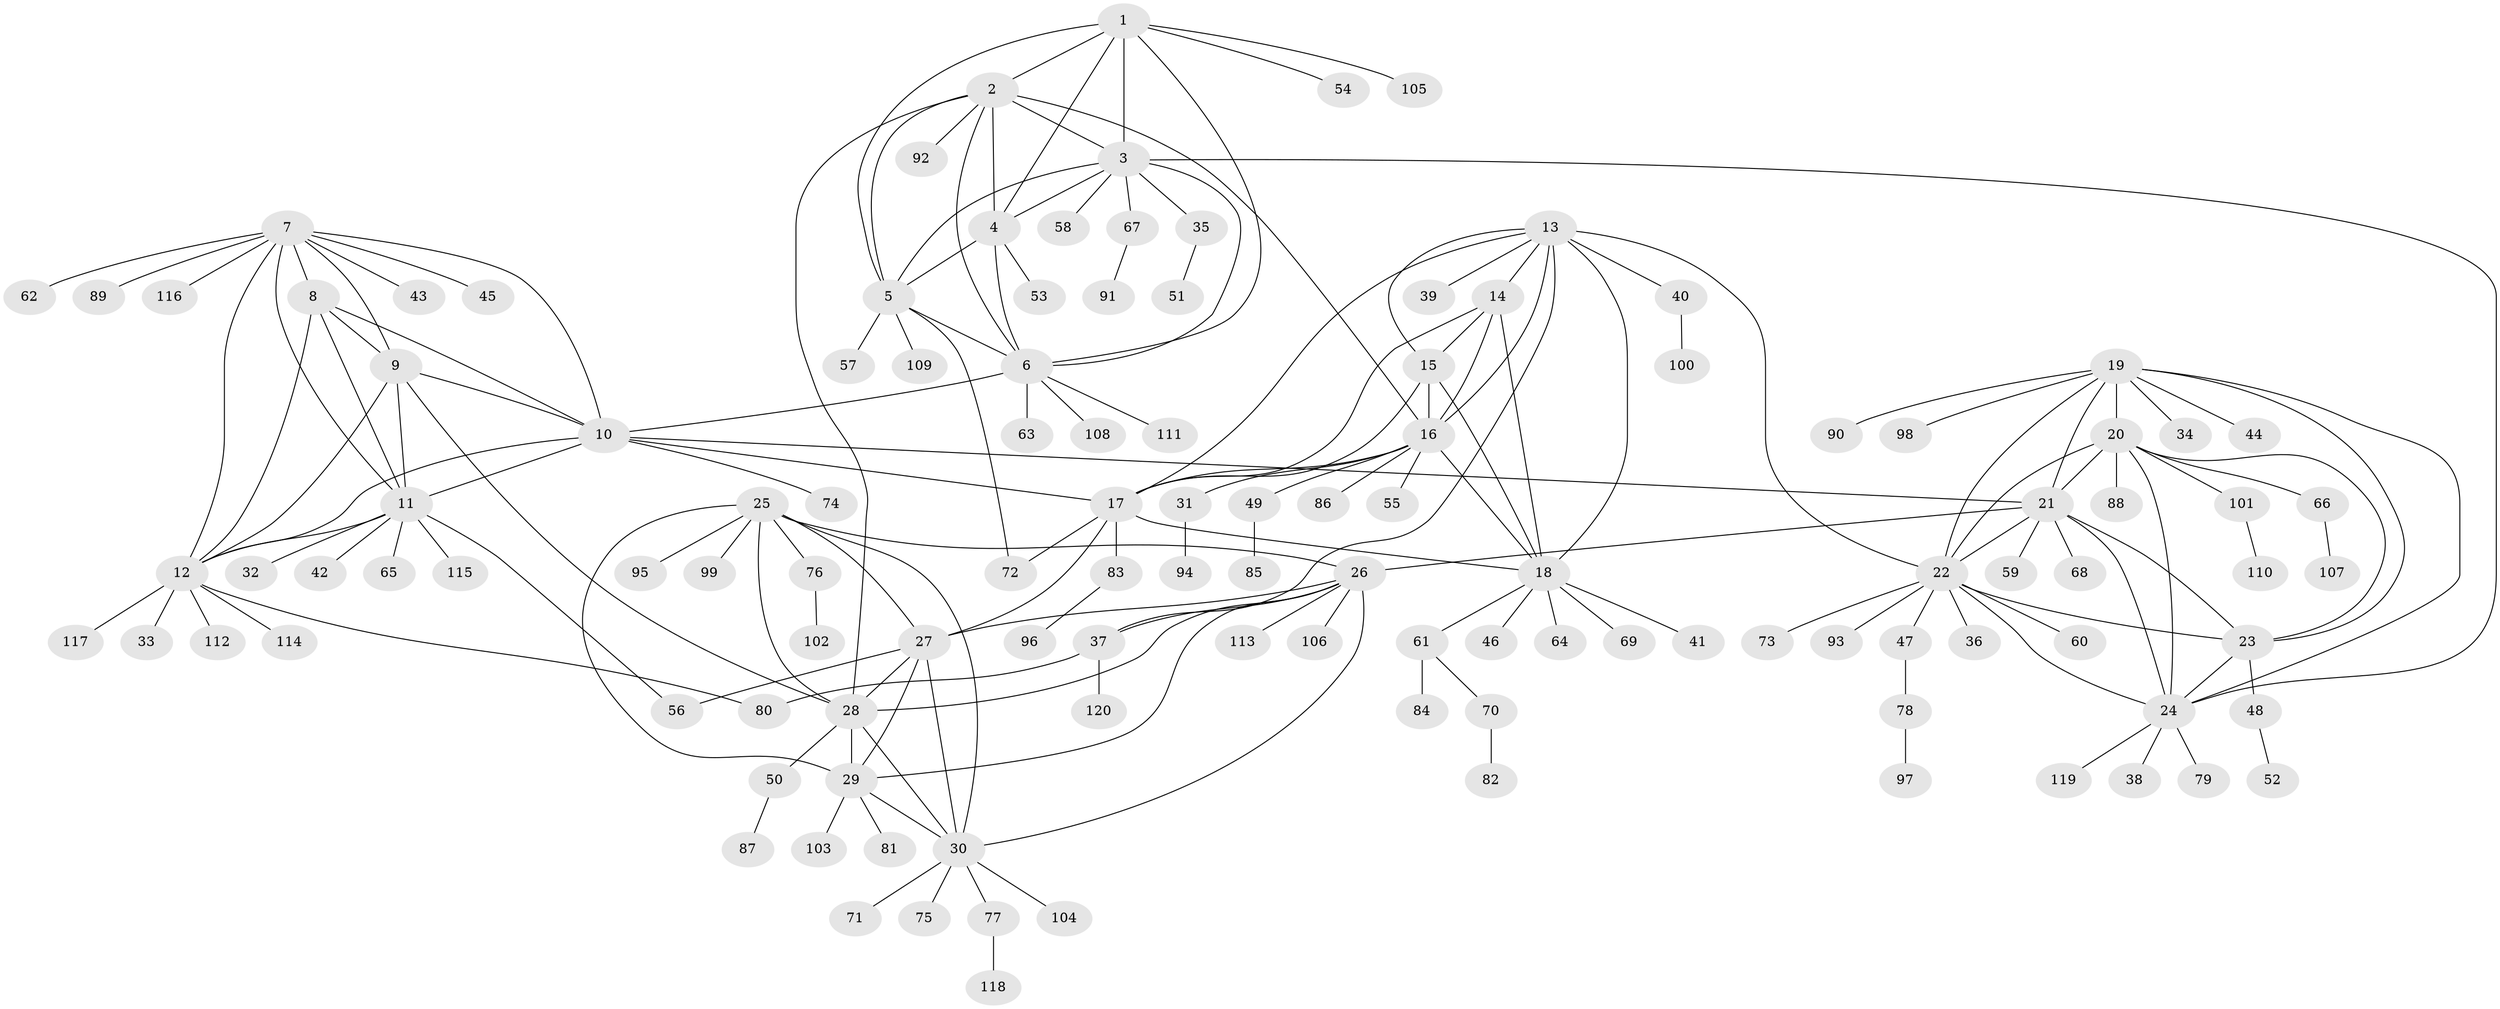 // Generated by graph-tools (version 1.1) at 2025/50/03/09/25 03:50:39]
// undirected, 120 vertices, 179 edges
graph export_dot {
graph [start="1"]
  node [color=gray90,style=filled];
  1;
  2;
  3;
  4;
  5;
  6;
  7;
  8;
  9;
  10;
  11;
  12;
  13;
  14;
  15;
  16;
  17;
  18;
  19;
  20;
  21;
  22;
  23;
  24;
  25;
  26;
  27;
  28;
  29;
  30;
  31;
  32;
  33;
  34;
  35;
  36;
  37;
  38;
  39;
  40;
  41;
  42;
  43;
  44;
  45;
  46;
  47;
  48;
  49;
  50;
  51;
  52;
  53;
  54;
  55;
  56;
  57;
  58;
  59;
  60;
  61;
  62;
  63;
  64;
  65;
  66;
  67;
  68;
  69;
  70;
  71;
  72;
  73;
  74;
  75;
  76;
  77;
  78;
  79;
  80;
  81;
  82;
  83;
  84;
  85;
  86;
  87;
  88;
  89;
  90;
  91;
  92;
  93;
  94;
  95;
  96;
  97;
  98;
  99;
  100;
  101;
  102;
  103;
  104;
  105;
  106;
  107;
  108;
  109;
  110;
  111;
  112;
  113;
  114;
  115;
  116;
  117;
  118;
  119;
  120;
  1 -- 2;
  1 -- 3;
  1 -- 4;
  1 -- 5;
  1 -- 6;
  1 -- 54;
  1 -- 105;
  2 -- 3;
  2 -- 4;
  2 -- 5;
  2 -- 6;
  2 -- 16;
  2 -- 28;
  2 -- 92;
  3 -- 4;
  3 -- 5;
  3 -- 6;
  3 -- 24;
  3 -- 35;
  3 -- 58;
  3 -- 67;
  4 -- 5;
  4 -- 6;
  4 -- 53;
  5 -- 6;
  5 -- 57;
  5 -- 72;
  5 -- 109;
  6 -- 10;
  6 -- 63;
  6 -- 108;
  6 -- 111;
  7 -- 8;
  7 -- 9;
  7 -- 10;
  7 -- 11;
  7 -- 12;
  7 -- 43;
  7 -- 45;
  7 -- 62;
  7 -- 89;
  7 -- 116;
  8 -- 9;
  8 -- 10;
  8 -- 11;
  8 -- 12;
  9 -- 10;
  9 -- 11;
  9 -- 12;
  9 -- 28;
  10 -- 11;
  10 -- 12;
  10 -- 17;
  10 -- 21;
  10 -- 74;
  11 -- 12;
  11 -- 32;
  11 -- 42;
  11 -- 56;
  11 -- 65;
  11 -- 115;
  12 -- 33;
  12 -- 80;
  12 -- 112;
  12 -- 114;
  12 -- 117;
  13 -- 14;
  13 -- 15;
  13 -- 16;
  13 -- 17;
  13 -- 18;
  13 -- 22;
  13 -- 37;
  13 -- 39;
  13 -- 40;
  14 -- 15;
  14 -- 16;
  14 -- 17;
  14 -- 18;
  15 -- 16;
  15 -- 17;
  15 -- 18;
  16 -- 17;
  16 -- 18;
  16 -- 31;
  16 -- 49;
  16 -- 55;
  16 -- 86;
  17 -- 18;
  17 -- 27;
  17 -- 72;
  17 -- 83;
  18 -- 41;
  18 -- 46;
  18 -- 61;
  18 -- 64;
  18 -- 69;
  19 -- 20;
  19 -- 21;
  19 -- 22;
  19 -- 23;
  19 -- 24;
  19 -- 34;
  19 -- 44;
  19 -- 90;
  19 -- 98;
  20 -- 21;
  20 -- 22;
  20 -- 23;
  20 -- 24;
  20 -- 66;
  20 -- 88;
  20 -- 101;
  21 -- 22;
  21 -- 23;
  21 -- 24;
  21 -- 26;
  21 -- 59;
  21 -- 68;
  22 -- 23;
  22 -- 24;
  22 -- 36;
  22 -- 47;
  22 -- 60;
  22 -- 73;
  22 -- 93;
  23 -- 24;
  23 -- 48;
  24 -- 38;
  24 -- 79;
  24 -- 119;
  25 -- 26;
  25 -- 27;
  25 -- 28;
  25 -- 29;
  25 -- 30;
  25 -- 76;
  25 -- 95;
  25 -- 99;
  26 -- 27;
  26 -- 28;
  26 -- 29;
  26 -- 30;
  26 -- 37;
  26 -- 106;
  26 -- 113;
  27 -- 28;
  27 -- 29;
  27 -- 30;
  27 -- 56;
  28 -- 29;
  28 -- 30;
  28 -- 50;
  29 -- 30;
  29 -- 81;
  29 -- 103;
  30 -- 71;
  30 -- 75;
  30 -- 77;
  30 -- 104;
  31 -- 94;
  35 -- 51;
  37 -- 80;
  37 -- 120;
  40 -- 100;
  47 -- 78;
  48 -- 52;
  49 -- 85;
  50 -- 87;
  61 -- 70;
  61 -- 84;
  66 -- 107;
  67 -- 91;
  70 -- 82;
  76 -- 102;
  77 -- 118;
  78 -- 97;
  83 -- 96;
  101 -- 110;
}
